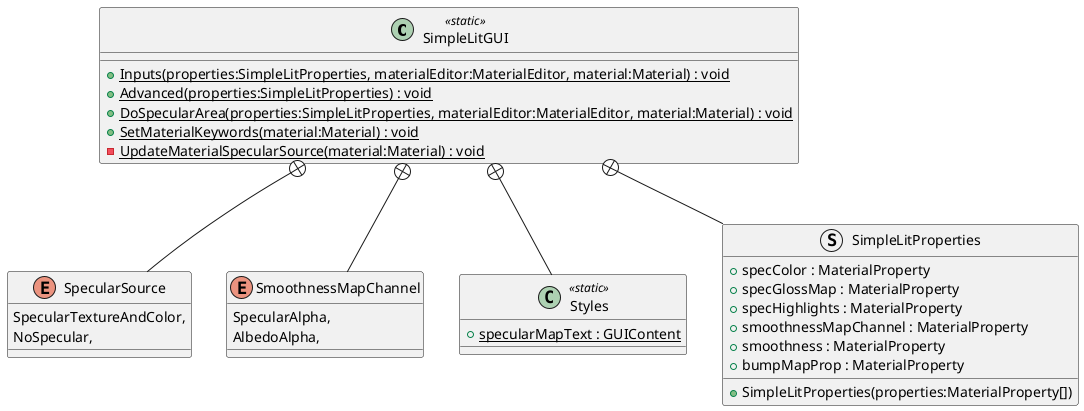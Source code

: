 @startuml
class SimpleLitGUI <<static>> {
    + {static} Inputs(properties:SimpleLitProperties, materialEditor:MaterialEditor, material:Material) : void
    + {static} Advanced(properties:SimpleLitProperties) : void
    + {static} DoSpecularArea(properties:SimpleLitProperties, materialEditor:MaterialEditor, material:Material) : void
    + {static} SetMaterialKeywords(material:Material) : void
    - {static} UpdateMaterialSpecularSource(material:Material) : void
}
enum SpecularSource {
    SpecularTextureAndColor,
    NoSpecular,
}
enum SmoothnessMapChannel {
    SpecularAlpha,
    AlbedoAlpha,
}
class Styles <<static>> {
    + {static} specularMapText : GUIContent
}
struct SimpleLitProperties {
    + specColor : MaterialProperty
    + specGlossMap : MaterialProperty
    + specHighlights : MaterialProperty
    + smoothnessMapChannel : MaterialProperty
    + smoothness : MaterialProperty
    + bumpMapProp : MaterialProperty
    + SimpleLitProperties(properties:MaterialProperty[])
}
SimpleLitGUI +-- SpecularSource
SimpleLitGUI +-- SmoothnessMapChannel
SimpleLitGUI +-- Styles
SimpleLitGUI +-- SimpleLitProperties
@enduml
